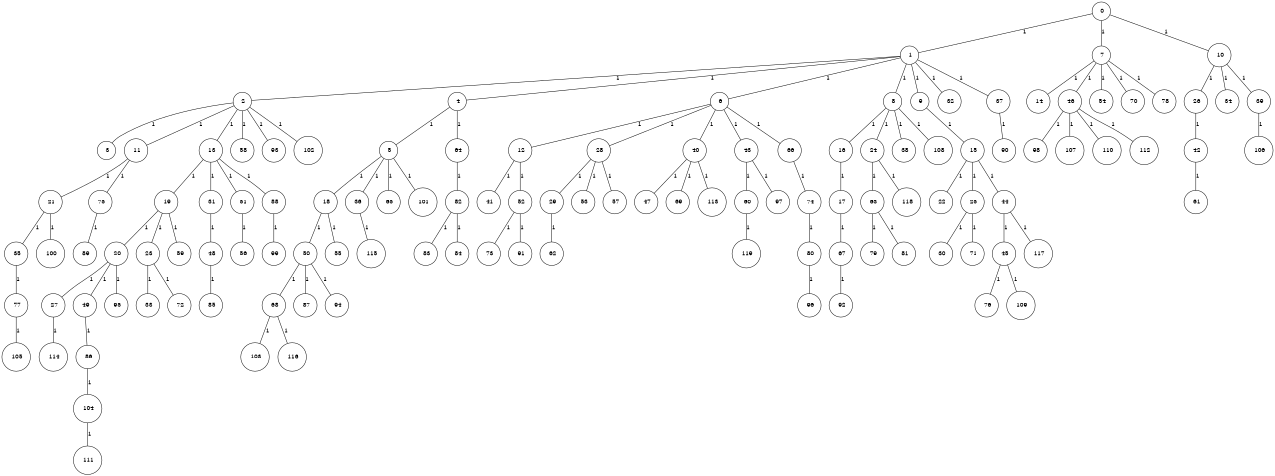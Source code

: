 graph G {
size="8.5,11;"
ratio = "expand;"
fixedsize="true;"
overlap="scale;"
node[shape=circle,width=.12,hight=.12,fontsize=12]
edge[fontsize=12]

0[label=" 0" color=black, pos="1.0601681,0.0093201455!"];
1[label=" 1" color=black, pos="2.2966952,2.7470873!"];
2[label=" 2" color=black, pos="2.8145097,0.53590882!"];
3[label=" 3" color=black, pos="2.4747598,1.0867647!"];
4[label=" 4" color=black, pos="1.5688387,1.2140351!"];
5[label=" 5" color=black, pos="2.2367463,0.55634124!"];
6[label=" 6" color=black, pos="1.308274,0.28271039!"];
7[label=" 7" color=black, pos="1.5549171,2.6040198!"];
8[label=" 8" color=black, pos="0.044648543,0.062785825!"];
9[label=" 9" color=black, pos="1.7204724,2.5302452!"];
10[label=" 10" color=black, pos="2.1947418,2.6072773!"];
11[label=" 11" color=black, pos="1.6455807,1.9996187!"];
12[label=" 12" color=black, pos="1.8392249,0.12999165!"];
13[label=" 13" color=black, pos="1.1341119,1.5896606!"];
14[label=" 14" color=black, pos="0.94659019,1.6736239!"];
15[label=" 15" color=black, pos="2.7044671,2.1165924!"];
16[label=" 16" color=black, pos="2.8909837,0.090459368!"];
17[label=" 17" color=black, pos="2.9892514,0.14643823!"];
18[label=" 18" color=black, pos="2.6868586,2.8534948!"];
19[label=" 19" color=black, pos="1.4477576,1.5468588!"];
20[label=" 20" color=black, pos="0.066767206,1.3629537!"];
21[label=" 21" color=black, pos="1.3631834,2.643265!"];
22[label=" 22" color=black, pos="2.8249854,2.8112808!"];
23[label=" 23" color=black, pos="2.5945326,2.278568!"];
24[label=" 24" color=black, pos="2.1072515,0.096972475!"];
25[label=" 25" color=black, pos="1.989732,2.2804961!"];
26[label=" 26" color=black, pos="1.9971263,0.0090298979!"];
27[label=" 27" color=black, pos="2.9871043,0.73186627!"];
28[label=" 28" color=black, pos="1.2327392,2.2547507!"];
29[label=" 29" color=black, pos="0.047434291,0.90569612!"];
30[label=" 30" color=black, pos="0.21490456,2.4018721!"];
31[label=" 31" color=black, pos="0.64485023,2.2949536!"];
32[label=" 32" color=black, pos="0.049467438,1.8486046!"];
33[label=" 33" color=black, pos="1.6353367,1.7157899!"];
34[label=" 34" color=black, pos="2.2630916,2.0773468!"];
35[label=" 35" color=black, pos="1.2807086,2.3040674!"];
36[label=" 36" color=black, pos="0.90403303,1.1093703!"];
37[label=" 37" color=black, pos="1.4568337,2.823887!"];
38[label=" 38" color=black, pos="1.7320434,2.4811755!"];
39[label=" 39" color=black, pos="1.9061991,0.12899539!"];
40[label=" 40" color=black, pos="2.168055,2.9948659!"];
41[label=" 41" color=black, pos="2.1067007,0.43585477!"];
42[label=" 42" color=black, pos="0.43547569,1.6199882!"];
43[label=" 43" color=black, pos="1.3224146,1.229632!"];
44[label=" 44" color=black, pos="0.48287366,0.177915!"];
45[label=" 45" color=black, pos="0.35406877,1.6114457!"];
46[label=" 46" color=black, pos="0.22756099,2.4630058!"];
47[label=" 47" color=black, pos="0.86875017,0.089426593!"];
48[label=" 48" color=black, pos="2.5696012,1.840197!"];
49[label=" 49" color=black, pos="1.7949484,1.0460942!"];
50[label=" 50" color=black, pos="1.7892533,2.9466083!"];
51[label=" 51" color=black, pos="1.590138,0.33811564!"];
52[label=" 52" color=black, pos="0.51524263,2.012719!"];
53[label=" 53" color=black, pos="2.5178326,0.95542358!"];
54[label=" 54" color=black, pos="2.7167859,2.8791537!"];
55[label=" 55" color=black, pos="2.0104306,0.62234125!"];
56[label=" 56" color=black, pos="2.0528728,0.25633373!"];
57[label=" 57" color=black, pos="1.73859,0.078245162!"];
58[label=" 58" color=black, pos="2.9685104,0.6395113!"];
59[label=" 59" color=black, pos="0.20109376,1.6316601!"];
60[label=" 60" color=black, pos="1.4936576,0.58564779!"];
61[label=" 61" color=black, pos="0.26854384,1.7568838!"];
62[label=" 62" color=black, pos="0.95950074,2.5708657!"];
63[label=" 63" color=black, pos="2.6046177,2.5499631!"];
64[label=" 64" color=black, pos="2.6557452,0.50531161!"];
65[label=" 65" color=black, pos="2.1087248,1.9221786!"];
66[label=" 66" color=black, pos="0.60841023,1.6358836!"];
67[label=" 67" color=black, pos="2.5393168,1.5258404!"];
68[label=" 68" color=black, pos="0.91192278,0.044464577!"];
69[label=" 69" color=black, pos="2.6525595,0.16579632!"];
70[label=" 70" color=black, pos="0.43738582,2.5819916!"];
71[label=" 71" color=black, pos="1.929869,2.699494!"];
72[label=" 72" color=black, pos="0.93825149,2.9799495!"];
73[label=" 73" color=black, pos="0.78836242,2.1242115!"];
74[label=" 74" color=black, pos="1.4638179,1.2062766!"];
75[label=" 75" color=black, pos="2.0276387,1.0361091!"];
76[label=" 76" color=black, pos="0.84360514,0.12002814!"];
77[label=" 77" color=black, pos="1.8819221,1.1082249!"];
78[label=" 78" color=black, pos="1.0224865,2.3613114!"];
79[label=" 79" color=black, pos="2.8221712,0.5379698!"];
80[label=" 80" color=black, pos="2.2656111,0.80739894!"];
81[label=" 81" color=black, pos="2.4200473,2.4507462!"];
82[label=" 82" color=black, pos="0.69170551,2.887!"];
83[label=" 83" color=black, pos="2.3891398,0.65890577!"];
84[label=" 84" color=black, pos="1.0036828,0.72890958!"];
85[label=" 85" color=black, pos="1.0647584,0.2049127!"];
86[label=" 86" color=black, pos="2.527351,0.039600425!"];
87[label=" 87" color=black, pos="0.62702958,1.1099448!"];
88[label=" 88" color=black, pos="0.095489518,1.9466142!"];
89[label=" 89" color=black, pos="1.8489542,2.3994021!"];
90[label=" 90" color=black, pos="2.0543831,0.26000393!"];
91[label=" 91" color=black, pos="1.2095112,0.67626782!"];
92[label=" 92" color=black, pos="2.6978436,0.098798762!"];
93[label=" 93" color=black, pos="0.24231189,2.8498469!"];
94[label=" 94" color=black, pos="2.8699356,1.119185!"];
95[label=" 95" color=black, pos="2.4670175,1.3896058!"];
96[label=" 96" color=black, pos="2.1464736,1.0780439!"];
97[label=" 97" color=black, pos="2.7335804,0.53608745!"];
98[label=" 98" color=black, pos="1.7638481,1.2314864!"];
99[label=" 99" color=black, pos="1.7150011,1.1865532!"];
100[label=" 100" color=black, pos="0.31293163,0.17544668!"];
101[label=" 101" color=black, pos="1.5890634,0.32490641!"];
102[label=" 102" color=black, pos="0.91474084,2.9559642!"];
103[label=" 103" color=black, pos="0.67322131,0.9442654!"];
104[label=" 104" color=black, pos="2.68179,1.8151227!"];
105[label=" 105" color=black, pos="1.4997553,2.2033339!"];
106[label=" 106" color=black, pos="0.1473015,0.23696266!"];
107[label=" 107" color=black, pos="1.3425746,1.2751473!"];
108[label=" 108" color=black, pos="2.7088678,0.21074972!"];
109[label=" 109" color=black, pos="2.4758875,2.7569303!"];
110[label=" 110" color=black, pos="0.97974759,0.77238672!"];
111[label=" 111" color=black, pos="2.0584644,2.4726638!"];
112[label=" 112" color=black, pos="1.7389614,2.1556248!"];
113[label=" 113" color=black, pos="1.6389966,0.50232012!"];
114[label=" 114" color=black, pos="2.793779,2.6486007!"];
115[label=" 115" color=black, pos="1.1627987,0.7918598!"];
116[label=" 116" color=black, pos="1.3743419,2.1695978!"];
117[label=" 117" color=black, pos="1.5382657,2.2408578!"];
118[label=" 118" color=black, pos="1.6394225,2.1709821!"];
119[label=" 119" color=black, pos="2.7298966,0.43814128!"];
0--1[label="1"]
0--7[label="1"]
0--10[label="1"]
1--2[label="1"]
1--4[label="1"]
1--6[label="1"]
1--8[label="1"]
1--9[label="1"]
1--32[label="1"]
1--37[label="1"]
2--3[label="1"]
2--11[label="1"]
2--13[label="1"]
2--58[label="1"]
2--93[label="1"]
2--102[label="1"]
4--5[label="1"]
4--64[label="1"]
5--18[label="1"]
5--36[label="1"]
5--65[label="1"]
5--101[label="1"]
6--12[label="1"]
6--28[label="1"]
6--40[label="1"]
6--43[label="1"]
6--66[label="1"]
7--14[label="1"]
7--46[label="1"]
7--54[label="1"]
7--70[label="1"]
7--78[label="1"]
8--16[label="1"]
8--24[label="1"]
8--38[label="1"]
8--108[label="1"]
9--15[label="1"]
10--26[label="1"]
10--34[label="1"]
10--39[label="1"]
11--21[label="1"]
11--75[label="1"]
12--41[label="1"]
12--52[label="1"]
13--19[label="1"]
13--31[label="1"]
13--51[label="1"]
13--88[label="1"]
15--22[label="1"]
15--25[label="1"]
15--44[label="1"]
16--17[label="1"]
17--67[label="1"]
18--50[label="1"]
18--55[label="1"]
19--20[label="1"]
19--23[label="1"]
19--59[label="1"]
20--27[label="1"]
20--49[label="1"]
20--95[label="1"]
21--35[label="1"]
21--100[label="1"]
23--33[label="1"]
23--72[label="1"]
24--63[label="1"]
24--118[label="1"]
25--30[label="1"]
25--71[label="1"]
26--42[label="1"]
27--114[label="1"]
28--29[label="1"]
28--53[label="1"]
28--57[label="1"]
29--62[label="1"]
31--48[label="1"]
35--77[label="1"]
36--115[label="1"]
37--90[label="1"]
39--106[label="1"]
40--47[label="1"]
40--69[label="1"]
40--113[label="1"]
42--61[label="1"]
43--60[label="1"]
43--97[label="1"]
44--45[label="1"]
44--117[label="1"]
45--76[label="1"]
45--109[label="1"]
46--98[label="1"]
46--107[label="1"]
46--110[label="1"]
46--112[label="1"]
48--85[label="1"]
49--86[label="1"]
50--68[label="1"]
50--87[label="1"]
50--94[label="1"]
51--56[label="1"]
52--73[label="1"]
52--91[label="1"]
60--119[label="1"]
63--79[label="1"]
63--81[label="1"]
64--82[label="1"]
66--74[label="1"]
67--92[label="1"]
68--103[label="1"]
68--116[label="1"]
74--80[label="1"]
75--89[label="1"]
77--105[label="1"]
80--96[label="1"]
82--83[label="1"]
82--84[label="1"]
86--104[label="1"]
88--99[label="1"]
104--111[label="1"]

}
